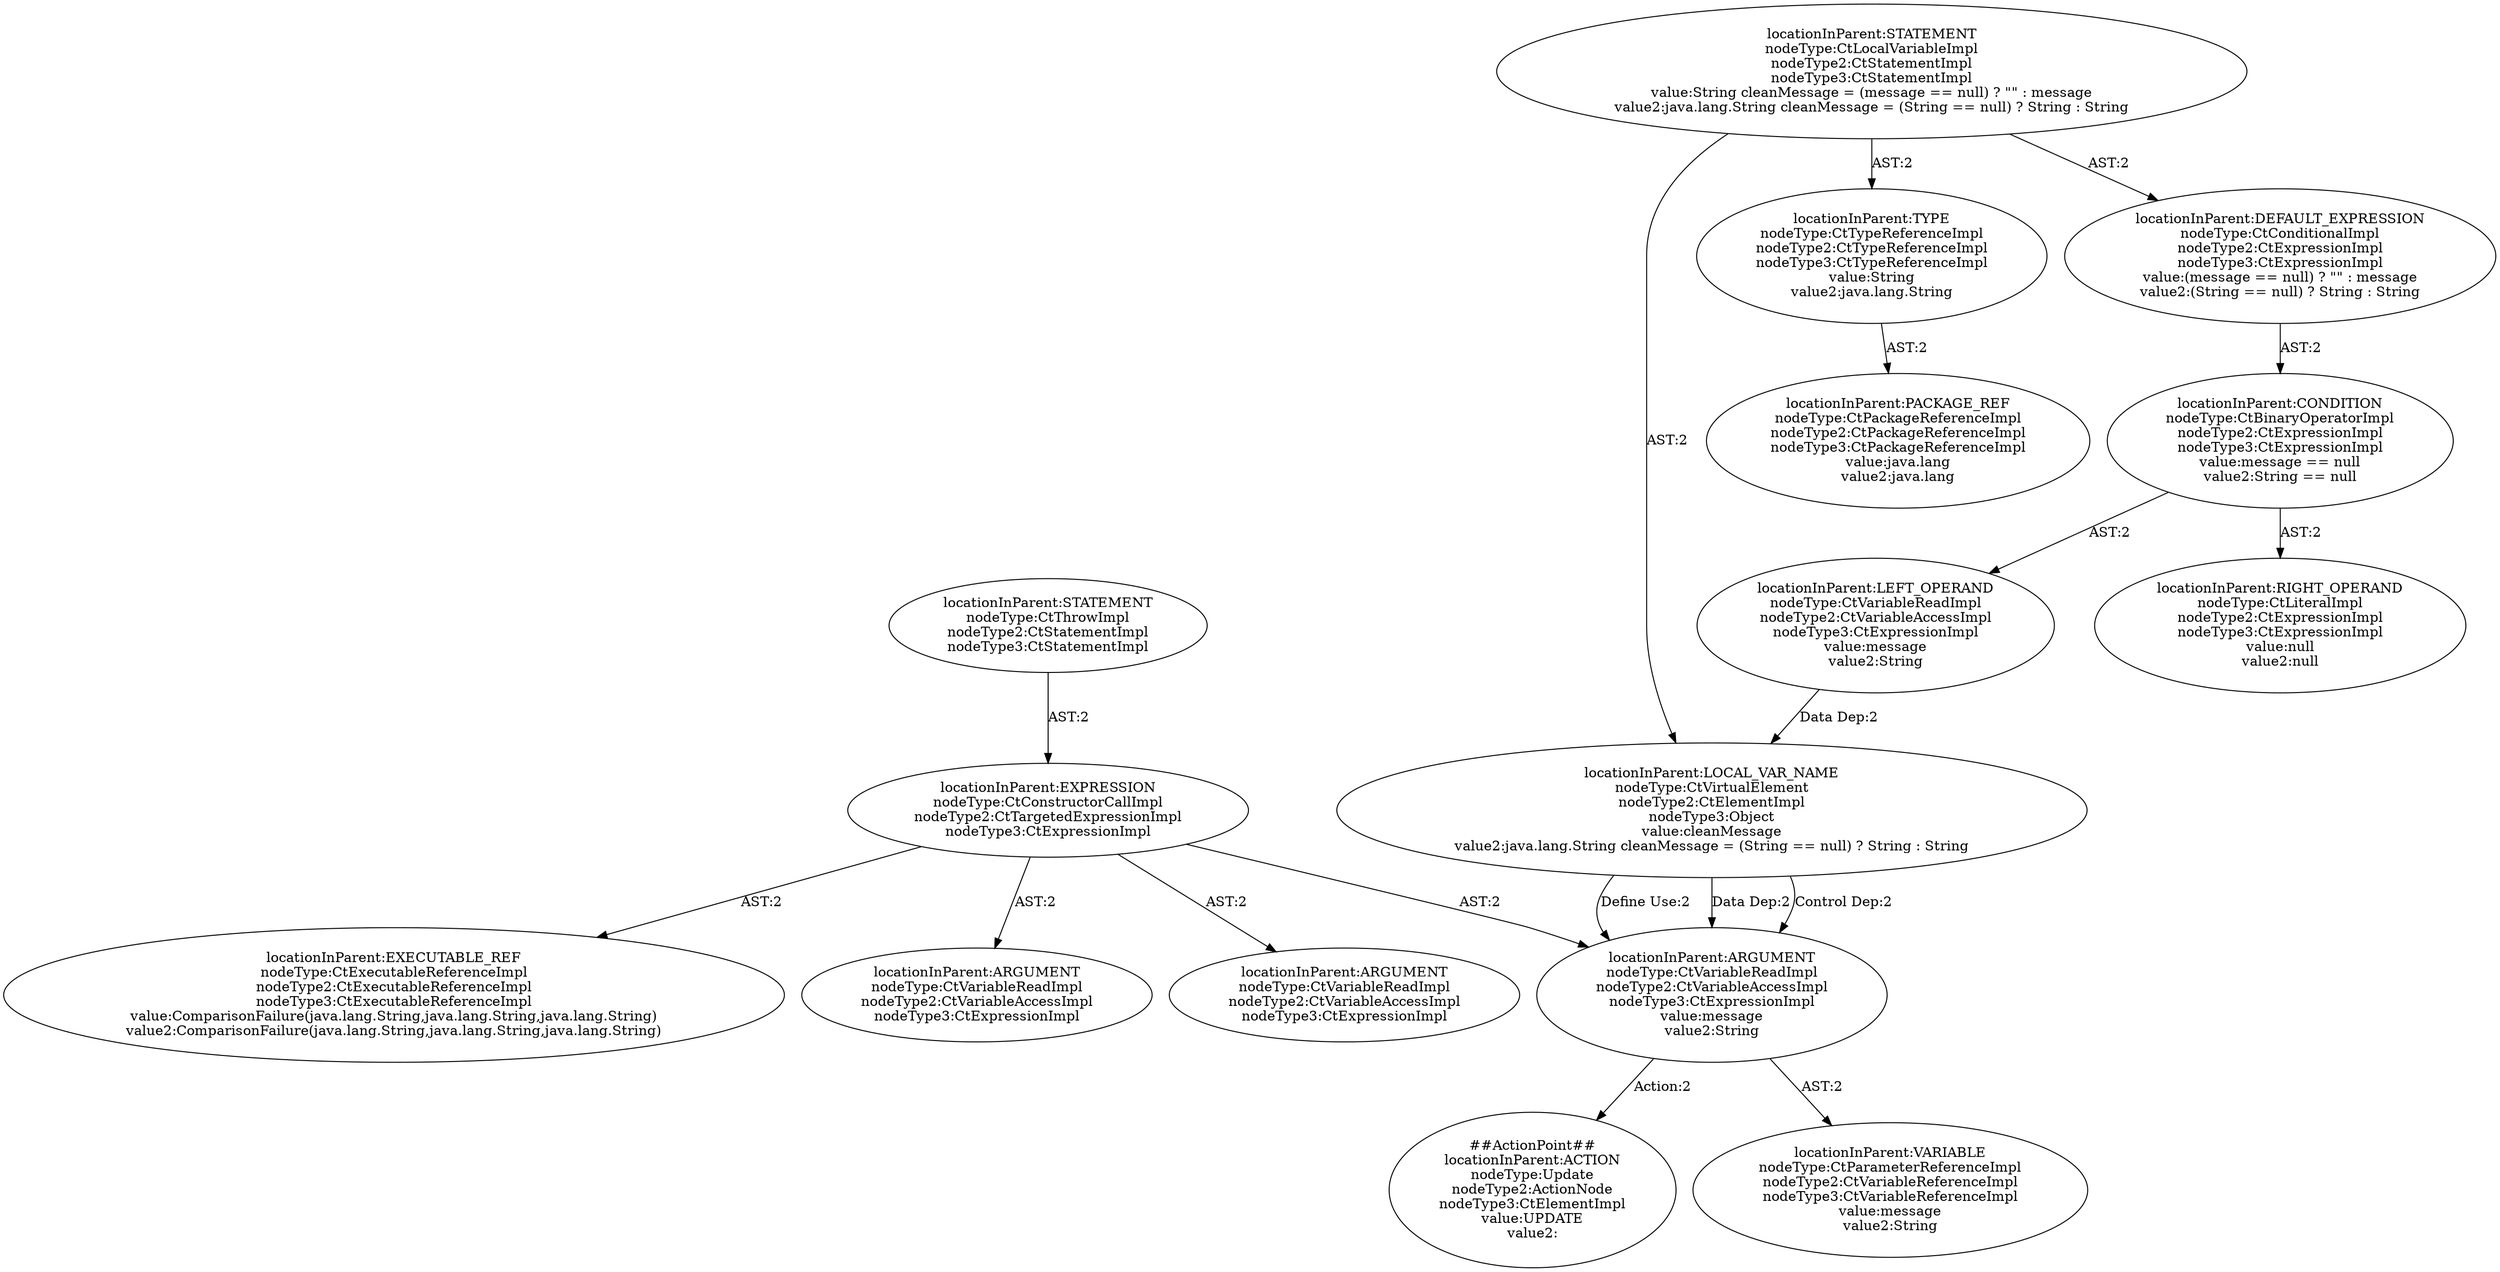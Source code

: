 digraph "Pattern" {
0 [label="##ActionPoint##
locationInParent:ACTION
nodeType:Update
nodeType2:ActionNode
nodeType3:CtElementImpl
value:UPDATE
value2:" shape=ellipse]
1 [label="locationInParent:ARGUMENT
nodeType:CtVariableReadImpl
nodeType2:CtVariableAccessImpl
nodeType3:CtExpressionImpl
value:message
value2:String" shape=ellipse]
2 [label="locationInParent:EXPRESSION
nodeType:CtConstructorCallImpl
nodeType2:CtTargetedExpressionImpl
nodeType3:CtExpressionImpl" shape=ellipse]
3 [label="locationInParent:STATEMENT
nodeType:CtThrowImpl
nodeType2:CtStatementImpl
nodeType3:CtStatementImpl" shape=ellipse]
4 [label="locationInParent:EXECUTABLE_REF
nodeType:CtExecutableReferenceImpl
nodeType2:CtExecutableReferenceImpl
nodeType3:CtExecutableReferenceImpl
value:ComparisonFailure(java.lang.String,java.lang.String,java.lang.String)
value2:ComparisonFailure(java.lang.String,java.lang.String,java.lang.String)" shape=ellipse]
5 [label="locationInParent:ARGUMENT
nodeType:CtVariableReadImpl
nodeType2:CtVariableAccessImpl
nodeType3:CtExpressionImpl" shape=ellipse]
6 [label="locationInParent:ARGUMENT
nodeType:CtVariableReadImpl
nodeType2:CtVariableAccessImpl
nodeType3:CtExpressionImpl" shape=ellipse]
7 [label="locationInParent:LOCAL_VAR_NAME
nodeType:CtVirtualElement
nodeType2:CtElementImpl
nodeType3:Object
value:cleanMessage
value2:java.lang.String cleanMessage = (String == null) ? String : String" shape=ellipse]
8 [label="locationInParent:STATEMENT
nodeType:CtLocalVariableImpl
nodeType2:CtStatementImpl
nodeType3:CtStatementImpl
value:String cleanMessage = (message == null) ? \"\" : message
value2:java.lang.String cleanMessage = (String == null) ? String : String" shape=ellipse]
9 [label="locationInParent:TYPE
nodeType:CtTypeReferenceImpl
nodeType2:CtTypeReferenceImpl
nodeType3:CtTypeReferenceImpl
value:String
value2:java.lang.String" shape=ellipse]
10 [label="locationInParent:PACKAGE_REF
nodeType:CtPackageReferenceImpl
nodeType2:CtPackageReferenceImpl
nodeType3:CtPackageReferenceImpl
value:java.lang
value2:java.lang" shape=ellipse]
11 [label="locationInParent:DEFAULT_EXPRESSION
nodeType:CtConditionalImpl
nodeType2:CtExpressionImpl
nodeType3:CtExpressionImpl
value:(message == null) ? \"\" : message
value2:(String == null) ? String : String" shape=ellipse]
12 [label="locationInParent:CONDITION
nodeType:CtBinaryOperatorImpl
nodeType2:CtExpressionImpl
nodeType3:CtExpressionImpl
value:message == null
value2:String == null" shape=ellipse]
13 [label="locationInParent:LEFT_OPERAND
nodeType:CtVariableReadImpl
nodeType2:CtVariableAccessImpl
nodeType3:CtExpressionImpl
value:message
value2:String" shape=ellipse]
14 [label="locationInParent:RIGHT_OPERAND
nodeType:CtLiteralImpl
nodeType2:CtExpressionImpl
nodeType3:CtExpressionImpl
value:null
value2:null" shape=ellipse]
15 [label="locationInParent:VARIABLE
nodeType:CtParameterReferenceImpl
nodeType2:CtVariableReferenceImpl
nodeType3:CtVariableReferenceImpl
value:message
value2:String" shape=ellipse]
1 -> 0 [label="Action:2"];
1 -> 15 [label="AST:2"];
2 -> 1 [label="AST:2"];
2 -> 4 [label="AST:2"];
2 -> 5 [label="AST:2"];
2 -> 6 [label="AST:2"];
3 -> 2 [label="AST:2"];
7 -> 1 [label="Define Use:2"];
7 -> 1 [label="Data Dep:2"];
7 -> 1 [label="Control Dep:2"];
8 -> 7 [label="AST:2"];
8 -> 9 [label="AST:2"];
8 -> 11 [label="AST:2"];
9 -> 10 [label="AST:2"];
11 -> 12 [label="AST:2"];
12 -> 13 [label="AST:2"];
12 -> 14 [label="AST:2"];
13 -> 7 [label="Data Dep:2"];
}